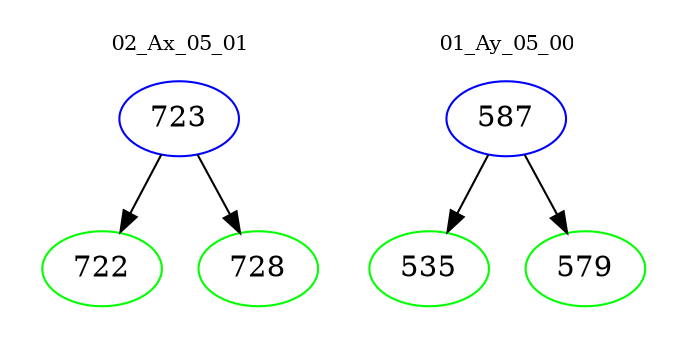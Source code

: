 digraph{
subgraph cluster_0 {
color = white
label = "02_Ax_05_01";
fontsize=10;
T0_723 [label="723", color="blue"]
T0_723 -> T0_722 [color="black"]
T0_722 [label="722", color="green"]
T0_723 -> T0_728 [color="black"]
T0_728 [label="728", color="green"]
}
subgraph cluster_1 {
color = white
label = "01_Ay_05_00";
fontsize=10;
T1_587 [label="587", color="blue"]
T1_587 -> T1_535 [color="black"]
T1_535 [label="535", color="green"]
T1_587 -> T1_579 [color="black"]
T1_579 [label="579", color="green"]
}
}
